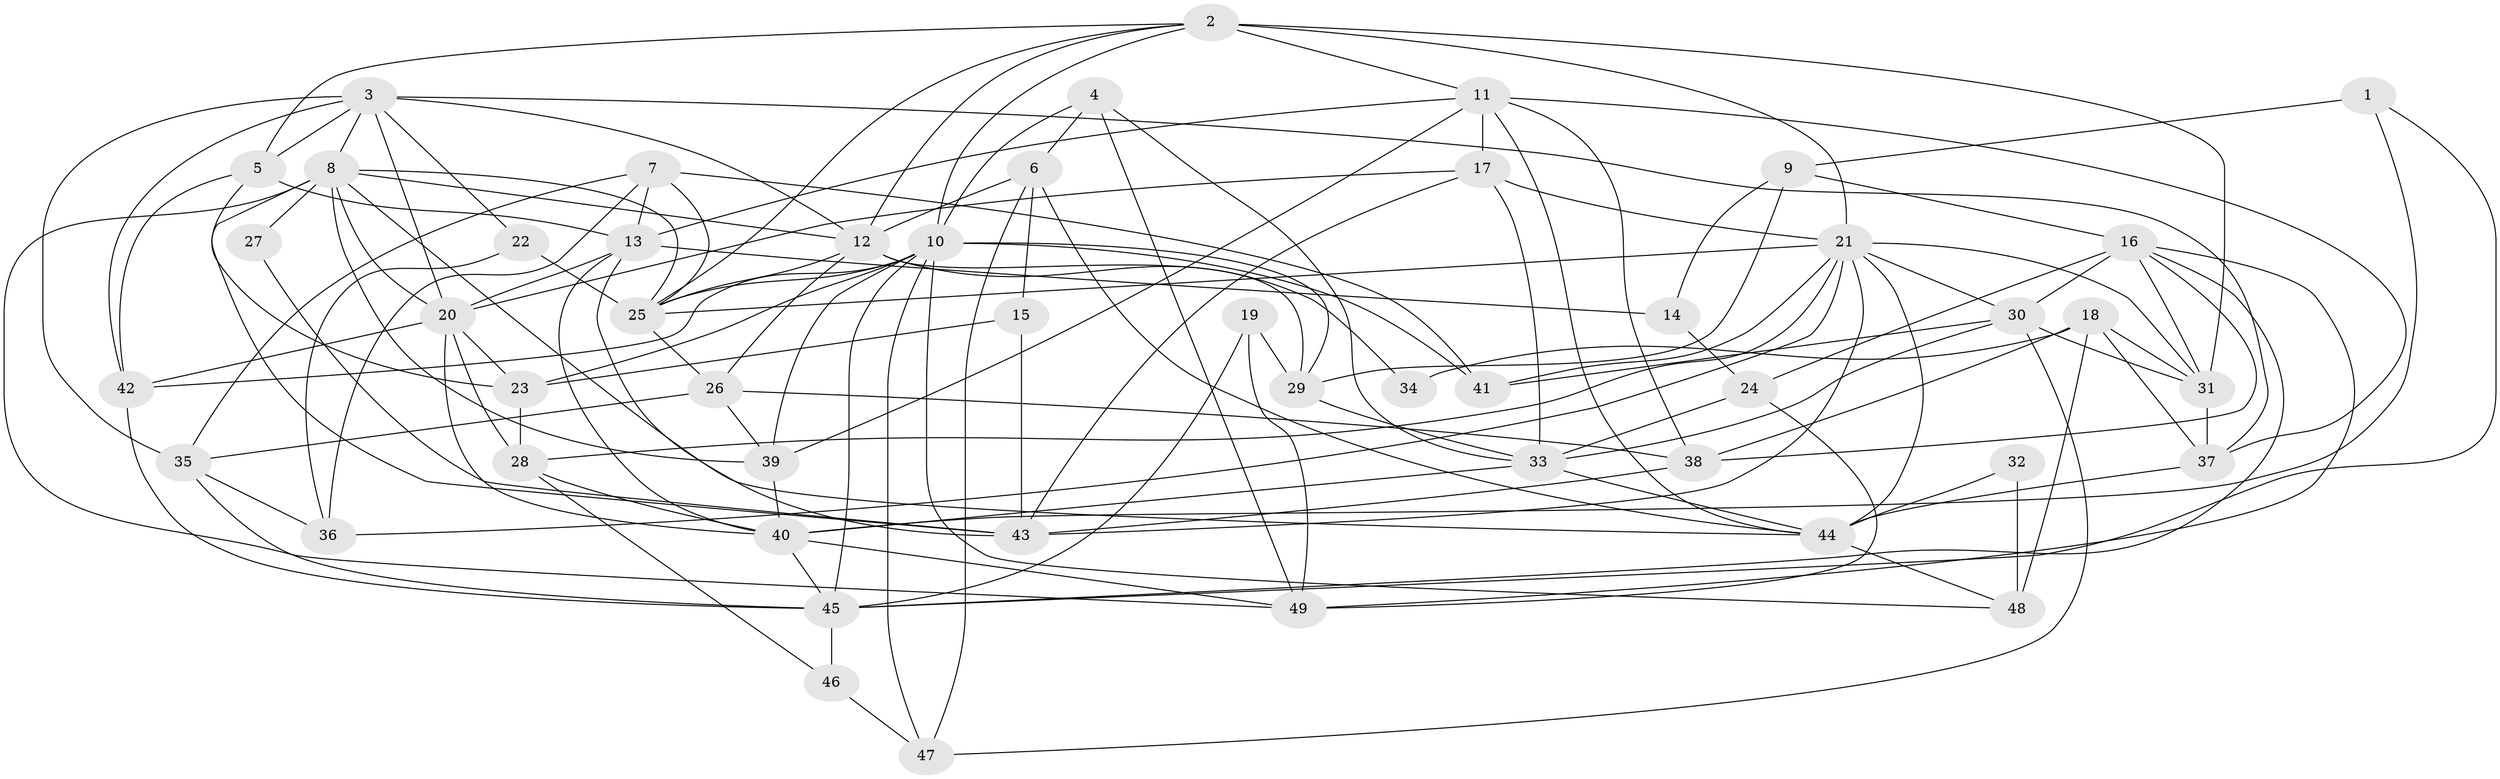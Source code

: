 // original degree distribution, {3: 0.32653061224489793, 7: 0.061224489795918366, 2: 0.10204081632653061, 5: 0.1836734693877551, 8: 0.01020408163265306, 6: 0.061224489795918366, 4: 0.25510204081632654}
// Generated by graph-tools (version 1.1) at 2025/01/03/09/25 03:01:59]
// undirected, 49 vertices, 134 edges
graph export_dot {
graph [start="1"]
  node [color=gray90,style=filled];
  1;
  2;
  3;
  4;
  5;
  6;
  7;
  8;
  9;
  10;
  11;
  12;
  13;
  14;
  15;
  16;
  17;
  18;
  19;
  20;
  21;
  22;
  23;
  24;
  25;
  26;
  27;
  28;
  29;
  30;
  31;
  32;
  33;
  34;
  35;
  36;
  37;
  38;
  39;
  40;
  41;
  42;
  43;
  44;
  45;
  46;
  47;
  48;
  49;
  1 -- 9 [weight=2.0];
  1 -- 40 [weight=1.0];
  1 -- 45 [weight=1.0];
  2 -- 5 [weight=1.0];
  2 -- 10 [weight=2.0];
  2 -- 11 [weight=1.0];
  2 -- 12 [weight=1.0];
  2 -- 21 [weight=1.0];
  2 -- 25 [weight=1.0];
  2 -- 31 [weight=3.0];
  3 -- 5 [weight=1.0];
  3 -- 8 [weight=1.0];
  3 -- 12 [weight=1.0];
  3 -- 20 [weight=1.0];
  3 -- 22 [weight=1.0];
  3 -- 35 [weight=1.0];
  3 -- 37 [weight=1.0];
  3 -- 42 [weight=1.0];
  4 -- 6 [weight=1.0];
  4 -- 10 [weight=1.0];
  4 -- 33 [weight=1.0];
  4 -- 49 [weight=1.0];
  5 -- 13 [weight=1.0];
  5 -- 23 [weight=1.0];
  5 -- 42 [weight=1.0];
  6 -- 12 [weight=1.0];
  6 -- 15 [weight=1.0];
  6 -- 44 [weight=1.0];
  6 -- 47 [weight=1.0];
  7 -- 13 [weight=1.0];
  7 -- 25 [weight=1.0];
  7 -- 35 [weight=1.0];
  7 -- 36 [weight=1.0];
  7 -- 41 [weight=2.0];
  8 -- 12 [weight=1.0];
  8 -- 20 [weight=1.0];
  8 -- 25 [weight=1.0];
  8 -- 27 [weight=2.0];
  8 -- 39 [weight=1.0];
  8 -- 43 [weight=1.0];
  8 -- 44 [weight=1.0];
  8 -- 49 [weight=1.0];
  9 -- 14 [weight=1.0];
  9 -- 16 [weight=1.0];
  9 -- 29 [weight=1.0];
  10 -- 23 [weight=1.0];
  10 -- 25 [weight=1.0];
  10 -- 29 [weight=1.0];
  10 -- 39 [weight=1.0];
  10 -- 41 [weight=1.0];
  10 -- 42 [weight=2.0];
  10 -- 45 [weight=1.0];
  10 -- 47 [weight=1.0];
  10 -- 48 [weight=1.0];
  11 -- 13 [weight=1.0];
  11 -- 17 [weight=1.0];
  11 -- 37 [weight=1.0];
  11 -- 38 [weight=1.0];
  11 -- 39 [weight=1.0];
  11 -- 44 [weight=1.0];
  12 -- 25 [weight=3.0];
  12 -- 26 [weight=1.0];
  12 -- 29 [weight=1.0];
  12 -- 34 [weight=1.0];
  13 -- 14 [weight=1.0];
  13 -- 20 [weight=1.0];
  13 -- 40 [weight=1.0];
  13 -- 43 [weight=1.0];
  14 -- 24 [weight=1.0];
  15 -- 23 [weight=1.0];
  15 -- 43 [weight=1.0];
  16 -- 24 [weight=1.0];
  16 -- 30 [weight=1.0];
  16 -- 31 [weight=1.0];
  16 -- 38 [weight=1.0];
  16 -- 45 [weight=1.0];
  16 -- 49 [weight=1.0];
  17 -- 20 [weight=1.0];
  17 -- 21 [weight=1.0];
  17 -- 33 [weight=1.0];
  17 -- 43 [weight=1.0];
  18 -- 31 [weight=1.0];
  18 -- 34 [weight=1.0];
  18 -- 37 [weight=1.0];
  18 -- 38 [weight=1.0];
  18 -- 48 [weight=2.0];
  19 -- 29 [weight=1.0];
  19 -- 45 [weight=2.0];
  19 -- 49 [weight=1.0];
  20 -- 23 [weight=1.0];
  20 -- 28 [weight=1.0];
  20 -- 40 [weight=1.0];
  20 -- 42 [weight=1.0];
  21 -- 25 [weight=1.0];
  21 -- 28 [weight=1.0];
  21 -- 30 [weight=1.0];
  21 -- 31 [weight=1.0];
  21 -- 36 [weight=1.0];
  21 -- 41 [weight=1.0];
  21 -- 43 [weight=1.0];
  21 -- 44 [weight=1.0];
  22 -- 25 [weight=1.0];
  22 -- 36 [weight=1.0];
  23 -- 28 [weight=1.0];
  24 -- 33 [weight=1.0];
  24 -- 49 [weight=1.0];
  25 -- 26 [weight=1.0];
  26 -- 35 [weight=1.0];
  26 -- 38 [weight=1.0];
  26 -- 39 [weight=1.0];
  27 -- 43 [weight=1.0];
  28 -- 40 [weight=1.0];
  28 -- 46 [weight=1.0];
  29 -- 33 [weight=1.0];
  30 -- 31 [weight=1.0];
  30 -- 33 [weight=1.0];
  30 -- 41 [weight=1.0];
  30 -- 47 [weight=1.0];
  31 -- 37 [weight=1.0];
  32 -- 44 [weight=2.0];
  32 -- 48 [weight=1.0];
  33 -- 40 [weight=1.0];
  33 -- 44 [weight=1.0];
  35 -- 36 [weight=1.0];
  35 -- 45 [weight=1.0];
  37 -- 44 [weight=1.0];
  38 -- 43 [weight=1.0];
  39 -- 40 [weight=1.0];
  40 -- 45 [weight=1.0];
  40 -- 49 [weight=1.0];
  42 -- 45 [weight=1.0];
  44 -- 48 [weight=1.0];
  45 -- 46 [weight=2.0];
  46 -- 47 [weight=1.0];
}
